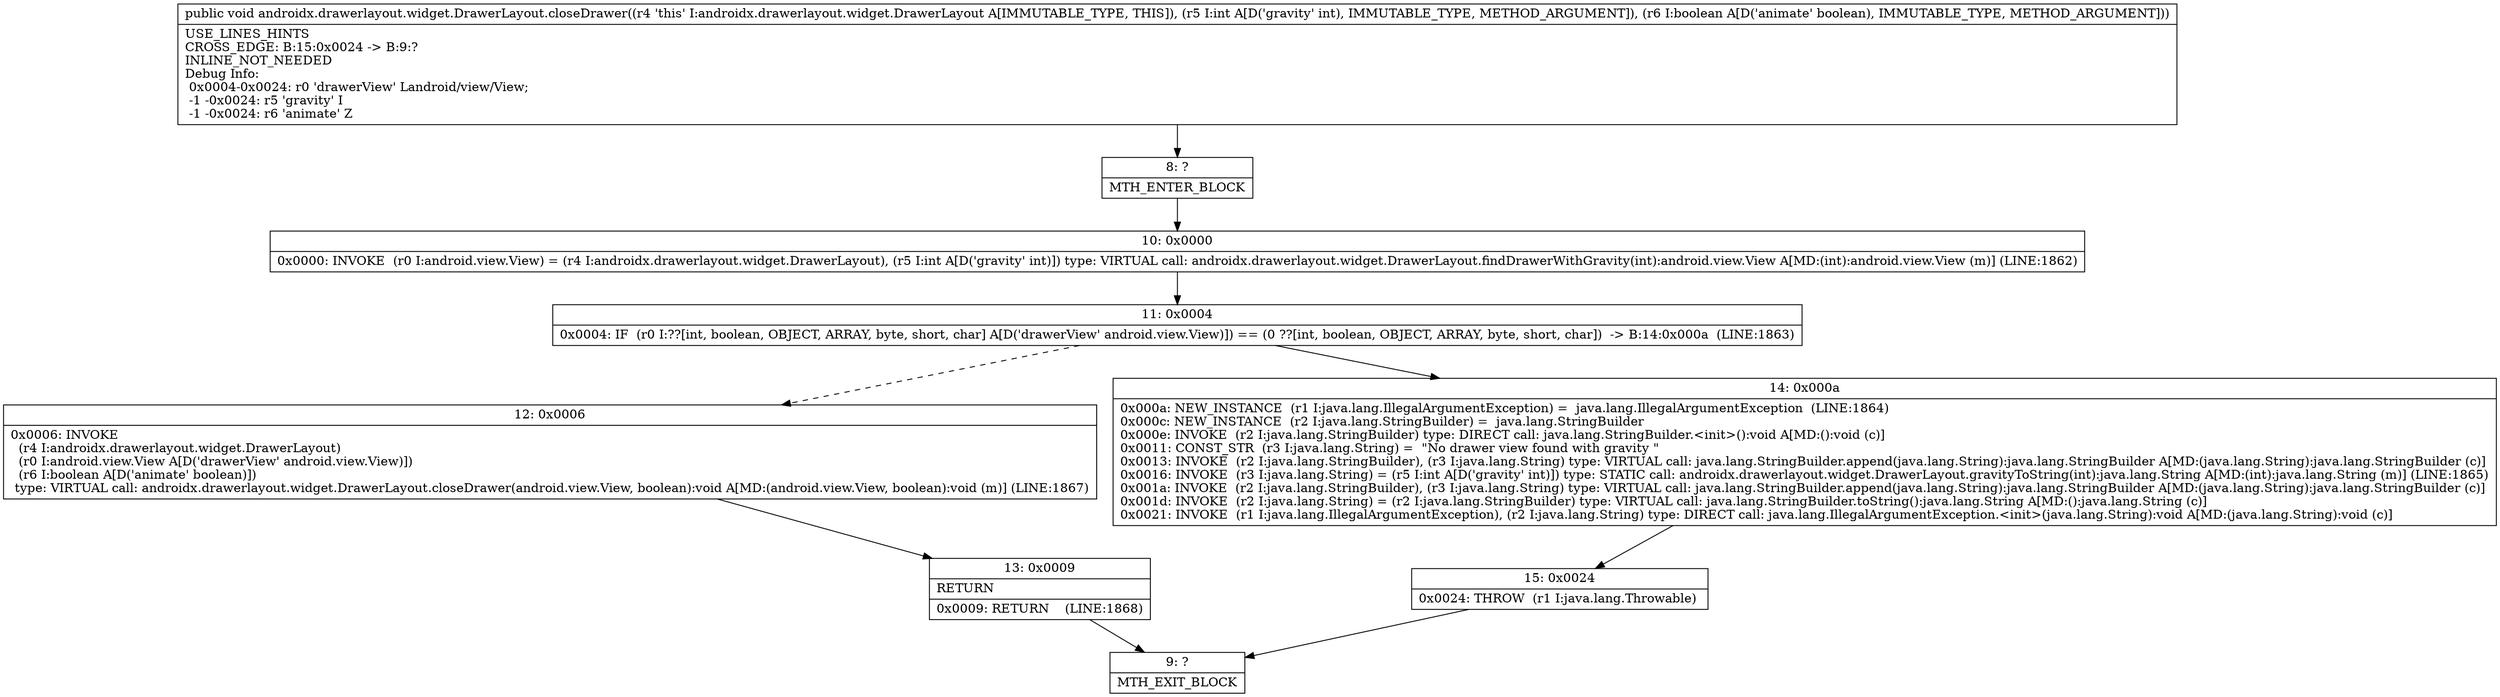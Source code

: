 digraph "CFG forandroidx.drawerlayout.widget.DrawerLayout.closeDrawer(IZ)V" {
Node_8 [shape=record,label="{8\:\ ?|MTH_ENTER_BLOCK\l}"];
Node_10 [shape=record,label="{10\:\ 0x0000|0x0000: INVOKE  (r0 I:android.view.View) = (r4 I:androidx.drawerlayout.widget.DrawerLayout), (r5 I:int A[D('gravity' int)]) type: VIRTUAL call: androidx.drawerlayout.widget.DrawerLayout.findDrawerWithGravity(int):android.view.View A[MD:(int):android.view.View (m)] (LINE:1862)\l}"];
Node_11 [shape=record,label="{11\:\ 0x0004|0x0004: IF  (r0 I:??[int, boolean, OBJECT, ARRAY, byte, short, char] A[D('drawerView' android.view.View)]) == (0 ??[int, boolean, OBJECT, ARRAY, byte, short, char])  \-\> B:14:0x000a  (LINE:1863)\l}"];
Node_12 [shape=record,label="{12\:\ 0x0006|0x0006: INVOKE  \l  (r4 I:androidx.drawerlayout.widget.DrawerLayout)\l  (r0 I:android.view.View A[D('drawerView' android.view.View)])\l  (r6 I:boolean A[D('animate' boolean)])\l type: VIRTUAL call: androidx.drawerlayout.widget.DrawerLayout.closeDrawer(android.view.View, boolean):void A[MD:(android.view.View, boolean):void (m)] (LINE:1867)\l}"];
Node_13 [shape=record,label="{13\:\ 0x0009|RETURN\l|0x0009: RETURN    (LINE:1868)\l}"];
Node_9 [shape=record,label="{9\:\ ?|MTH_EXIT_BLOCK\l}"];
Node_14 [shape=record,label="{14\:\ 0x000a|0x000a: NEW_INSTANCE  (r1 I:java.lang.IllegalArgumentException) =  java.lang.IllegalArgumentException  (LINE:1864)\l0x000c: NEW_INSTANCE  (r2 I:java.lang.StringBuilder) =  java.lang.StringBuilder \l0x000e: INVOKE  (r2 I:java.lang.StringBuilder) type: DIRECT call: java.lang.StringBuilder.\<init\>():void A[MD:():void (c)]\l0x0011: CONST_STR  (r3 I:java.lang.String) =  \"No drawer view found with gravity \" \l0x0013: INVOKE  (r2 I:java.lang.StringBuilder), (r3 I:java.lang.String) type: VIRTUAL call: java.lang.StringBuilder.append(java.lang.String):java.lang.StringBuilder A[MD:(java.lang.String):java.lang.StringBuilder (c)]\l0x0016: INVOKE  (r3 I:java.lang.String) = (r5 I:int A[D('gravity' int)]) type: STATIC call: androidx.drawerlayout.widget.DrawerLayout.gravityToString(int):java.lang.String A[MD:(int):java.lang.String (m)] (LINE:1865)\l0x001a: INVOKE  (r2 I:java.lang.StringBuilder), (r3 I:java.lang.String) type: VIRTUAL call: java.lang.StringBuilder.append(java.lang.String):java.lang.StringBuilder A[MD:(java.lang.String):java.lang.StringBuilder (c)]\l0x001d: INVOKE  (r2 I:java.lang.String) = (r2 I:java.lang.StringBuilder) type: VIRTUAL call: java.lang.StringBuilder.toString():java.lang.String A[MD:():java.lang.String (c)]\l0x0021: INVOKE  (r1 I:java.lang.IllegalArgumentException), (r2 I:java.lang.String) type: DIRECT call: java.lang.IllegalArgumentException.\<init\>(java.lang.String):void A[MD:(java.lang.String):void (c)]\l}"];
Node_15 [shape=record,label="{15\:\ 0x0024|0x0024: THROW  (r1 I:java.lang.Throwable) \l}"];
MethodNode[shape=record,label="{public void androidx.drawerlayout.widget.DrawerLayout.closeDrawer((r4 'this' I:androidx.drawerlayout.widget.DrawerLayout A[IMMUTABLE_TYPE, THIS]), (r5 I:int A[D('gravity' int), IMMUTABLE_TYPE, METHOD_ARGUMENT]), (r6 I:boolean A[D('animate' boolean), IMMUTABLE_TYPE, METHOD_ARGUMENT]))  | USE_LINES_HINTS\lCROSS_EDGE: B:15:0x0024 \-\> B:9:?\lINLINE_NOT_NEEDED\lDebug Info:\l  0x0004\-0x0024: r0 'drawerView' Landroid\/view\/View;\l  \-1 \-0x0024: r5 'gravity' I\l  \-1 \-0x0024: r6 'animate' Z\l}"];
MethodNode -> Node_8;Node_8 -> Node_10;
Node_10 -> Node_11;
Node_11 -> Node_12[style=dashed];
Node_11 -> Node_14;
Node_12 -> Node_13;
Node_13 -> Node_9;
Node_14 -> Node_15;
Node_15 -> Node_9;
}

